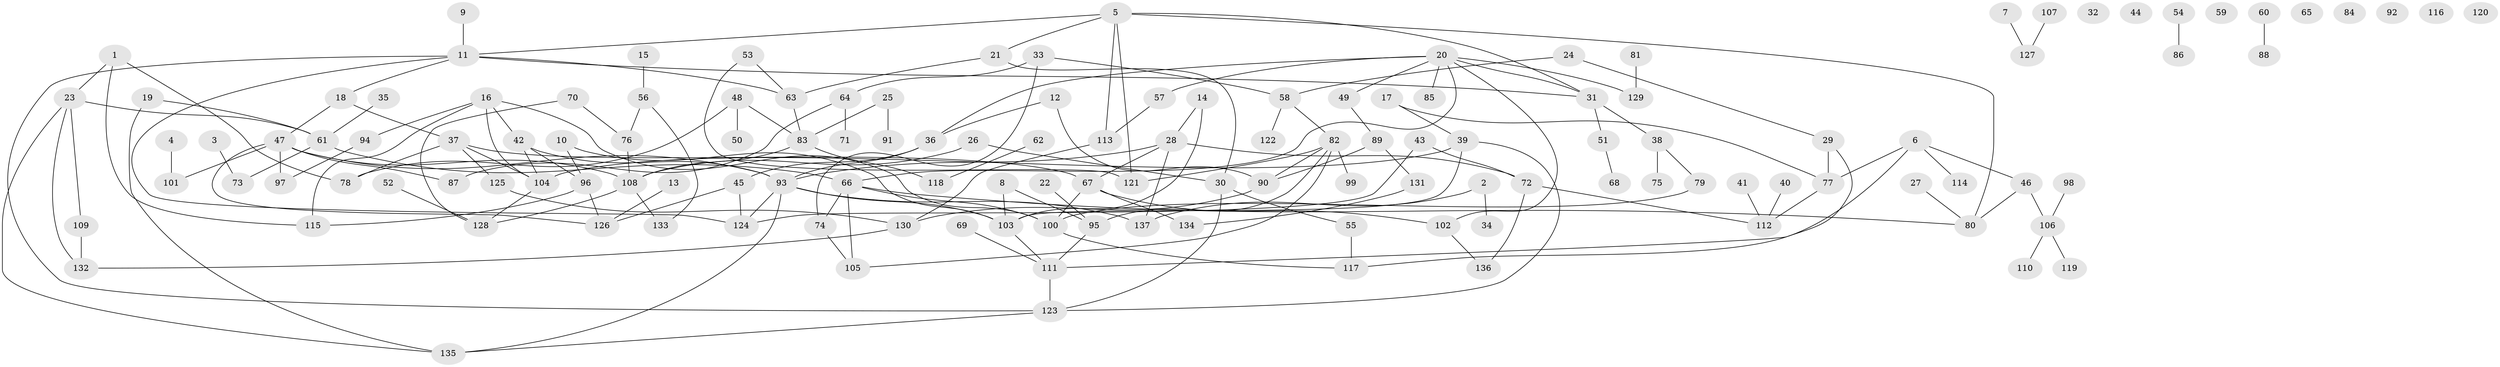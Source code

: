 // coarse degree distribution, {5: 0.05263157894736842, 2: 0.2, 1: 0.2736842105263158, 14: 0.010526315789473684, 7: 0.031578947368421054, 9: 0.021052631578947368, 3: 0.14736842105263157, 8: 0.010526315789473684, 4: 0.12631578947368421, 0: 0.09473684210526316, 12: 0.010526315789473684, 6: 0.010526315789473684, 10: 0.010526315789473684}
// Generated by graph-tools (version 1.1) at 2025/16/03/04/25 18:16:29]
// undirected, 137 vertices, 183 edges
graph export_dot {
graph [start="1"]
  node [color=gray90,style=filled];
  1;
  2;
  3;
  4;
  5;
  6;
  7;
  8;
  9;
  10;
  11;
  12;
  13;
  14;
  15;
  16;
  17;
  18;
  19;
  20;
  21;
  22;
  23;
  24;
  25;
  26;
  27;
  28;
  29;
  30;
  31;
  32;
  33;
  34;
  35;
  36;
  37;
  38;
  39;
  40;
  41;
  42;
  43;
  44;
  45;
  46;
  47;
  48;
  49;
  50;
  51;
  52;
  53;
  54;
  55;
  56;
  57;
  58;
  59;
  60;
  61;
  62;
  63;
  64;
  65;
  66;
  67;
  68;
  69;
  70;
  71;
  72;
  73;
  74;
  75;
  76;
  77;
  78;
  79;
  80;
  81;
  82;
  83;
  84;
  85;
  86;
  87;
  88;
  89;
  90;
  91;
  92;
  93;
  94;
  95;
  96;
  97;
  98;
  99;
  100;
  101;
  102;
  103;
  104;
  105;
  106;
  107;
  108;
  109;
  110;
  111;
  112;
  113;
  114;
  115;
  116;
  117;
  118;
  119;
  120;
  121;
  122;
  123;
  124;
  125;
  126;
  127;
  128;
  129;
  130;
  131;
  132;
  133;
  134;
  135;
  136;
  137;
  1 -- 23;
  1 -- 78;
  1 -- 115;
  2 -- 34;
  2 -- 137;
  3 -- 73;
  4 -- 101;
  5 -- 11;
  5 -- 21;
  5 -- 31;
  5 -- 80;
  5 -- 113;
  5 -- 121;
  6 -- 46;
  6 -- 77;
  6 -- 111;
  6 -- 114;
  7 -- 127;
  8 -- 95;
  8 -- 103;
  9 -- 11;
  10 -- 96;
  10 -- 103;
  11 -- 18;
  11 -- 31;
  11 -- 63;
  11 -- 123;
  11 -- 124;
  12 -- 36;
  12 -- 90;
  13 -- 126;
  14 -- 28;
  14 -- 103;
  15 -- 56;
  16 -- 42;
  16 -- 94;
  16 -- 100;
  16 -- 104;
  16 -- 115;
  17 -- 39;
  17 -- 77;
  18 -- 37;
  18 -- 47;
  19 -- 61;
  19 -- 135;
  20 -- 31;
  20 -- 36;
  20 -- 49;
  20 -- 57;
  20 -- 66;
  20 -- 85;
  20 -- 102;
  20 -- 129;
  21 -- 30;
  21 -- 63;
  22 -- 95;
  23 -- 61;
  23 -- 109;
  23 -- 132;
  23 -- 135;
  24 -- 29;
  24 -- 58;
  25 -- 83;
  25 -- 91;
  26 -- 30;
  26 -- 108;
  27 -- 80;
  28 -- 67;
  28 -- 72;
  28 -- 93;
  28 -- 137;
  29 -- 77;
  29 -- 117;
  30 -- 55;
  30 -- 123;
  31 -- 38;
  31 -- 51;
  33 -- 58;
  33 -- 64;
  33 -- 74;
  35 -- 61;
  36 -- 45;
  36 -- 93;
  37 -- 67;
  37 -- 78;
  37 -- 104;
  37 -- 125;
  38 -- 75;
  38 -- 79;
  39 -- 103;
  39 -- 104;
  39 -- 123;
  40 -- 112;
  41 -- 112;
  42 -- 93;
  42 -- 96;
  42 -- 104;
  43 -- 72;
  43 -- 124;
  45 -- 124;
  45 -- 126;
  46 -- 80;
  46 -- 106;
  47 -- 87;
  47 -- 93;
  47 -- 97;
  47 -- 101;
  47 -- 108;
  47 -- 126;
  48 -- 50;
  48 -- 78;
  48 -- 83;
  49 -- 89;
  51 -- 68;
  52 -- 128;
  53 -- 63;
  53 -- 121;
  54 -- 86;
  55 -- 117;
  56 -- 76;
  56 -- 133;
  57 -- 113;
  58 -- 82;
  58 -- 122;
  60 -- 88;
  61 -- 66;
  61 -- 73;
  62 -- 118;
  63 -- 83;
  64 -- 71;
  64 -- 87;
  66 -- 74;
  66 -- 80;
  66 -- 100;
  66 -- 105;
  67 -- 100;
  67 -- 102;
  67 -- 134;
  69 -- 111;
  70 -- 76;
  70 -- 128;
  72 -- 112;
  72 -- 136;
  74 -- 105;
  76 -- 108;
  77 -- 112;
  79 -- 100;
  81 -- 129;
  82 -- 90;
  82 -- 95;
  82 -- 99;
  82 -- 105;
  82 -- 121;
  83 -- 108;
  83 -- 118;
  89 -- 90;
  89 -- 131;
  90 -- 130;
  93 -- 103;
  93 -- 124;
  93 -- 135;
  93 -- 137;
  94 -- 97;
  95 -- 111;
  96 -- 115;
  96 -- 126;
  98 -- 106;
  100 -- 117;
  102 -- 136;
  103 -- 111;
  104 -- 128;
  106 -- 110;
  106 -- 119;
  107 -- 127;
  108 -- 128;
  108 -- 133;
  109 -- 132;
  111 -- 123;
  113 -- 130;
  123 -- 135;
  125 -- 130;
  130 -- 132;
  131 -- 134;
}
